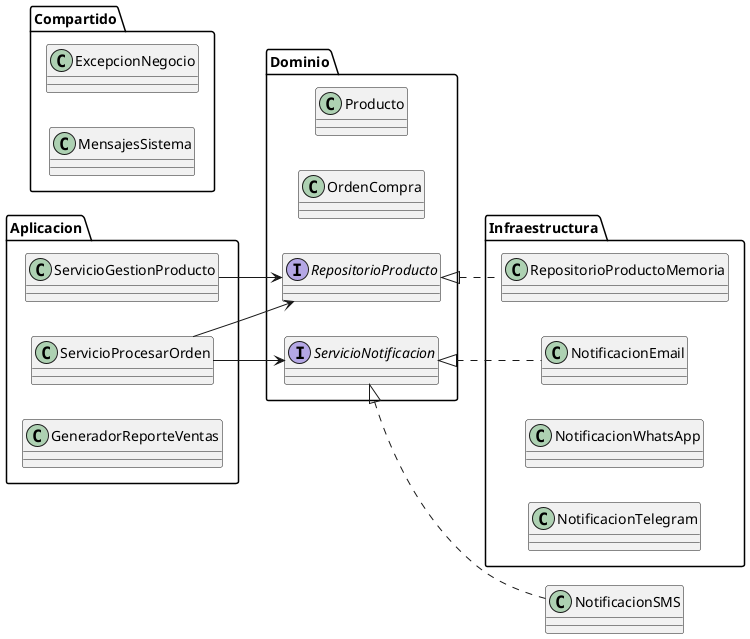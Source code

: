@startuml
left to right direction

package "Dominio" {
    class Producto
    class OrdenCompra
    interface RepositorioProducto
    interface ServicioNotificacion
}

package "Aplicacion" {
    class ServicioGestionProducto
    class ServicioProcesarOrden
    class GeneradorReporteVentas
}

package "Infraestructura" {
    class RepositorioProductoMemoria
    class NotificacionEmail
    class NotificacionWhatsApp
    class NotificacionTelegram
}

package "Compartido" {
    class ExcepcionNegocio
    class MensajesSistema
}

RepositorioProducto <|.. RepositorioProductoMemoria
ServicioGestionProducto --> RepositorioProducto
ServicioProcesarOrden --> RepositorioProducto
ServicioProcesarOrden --> ServicioNotificacion
ServicioNotificacion <|.. NotificacionEmail
ServicioNotificacion <|.. NotificacionSMS
@enduml

